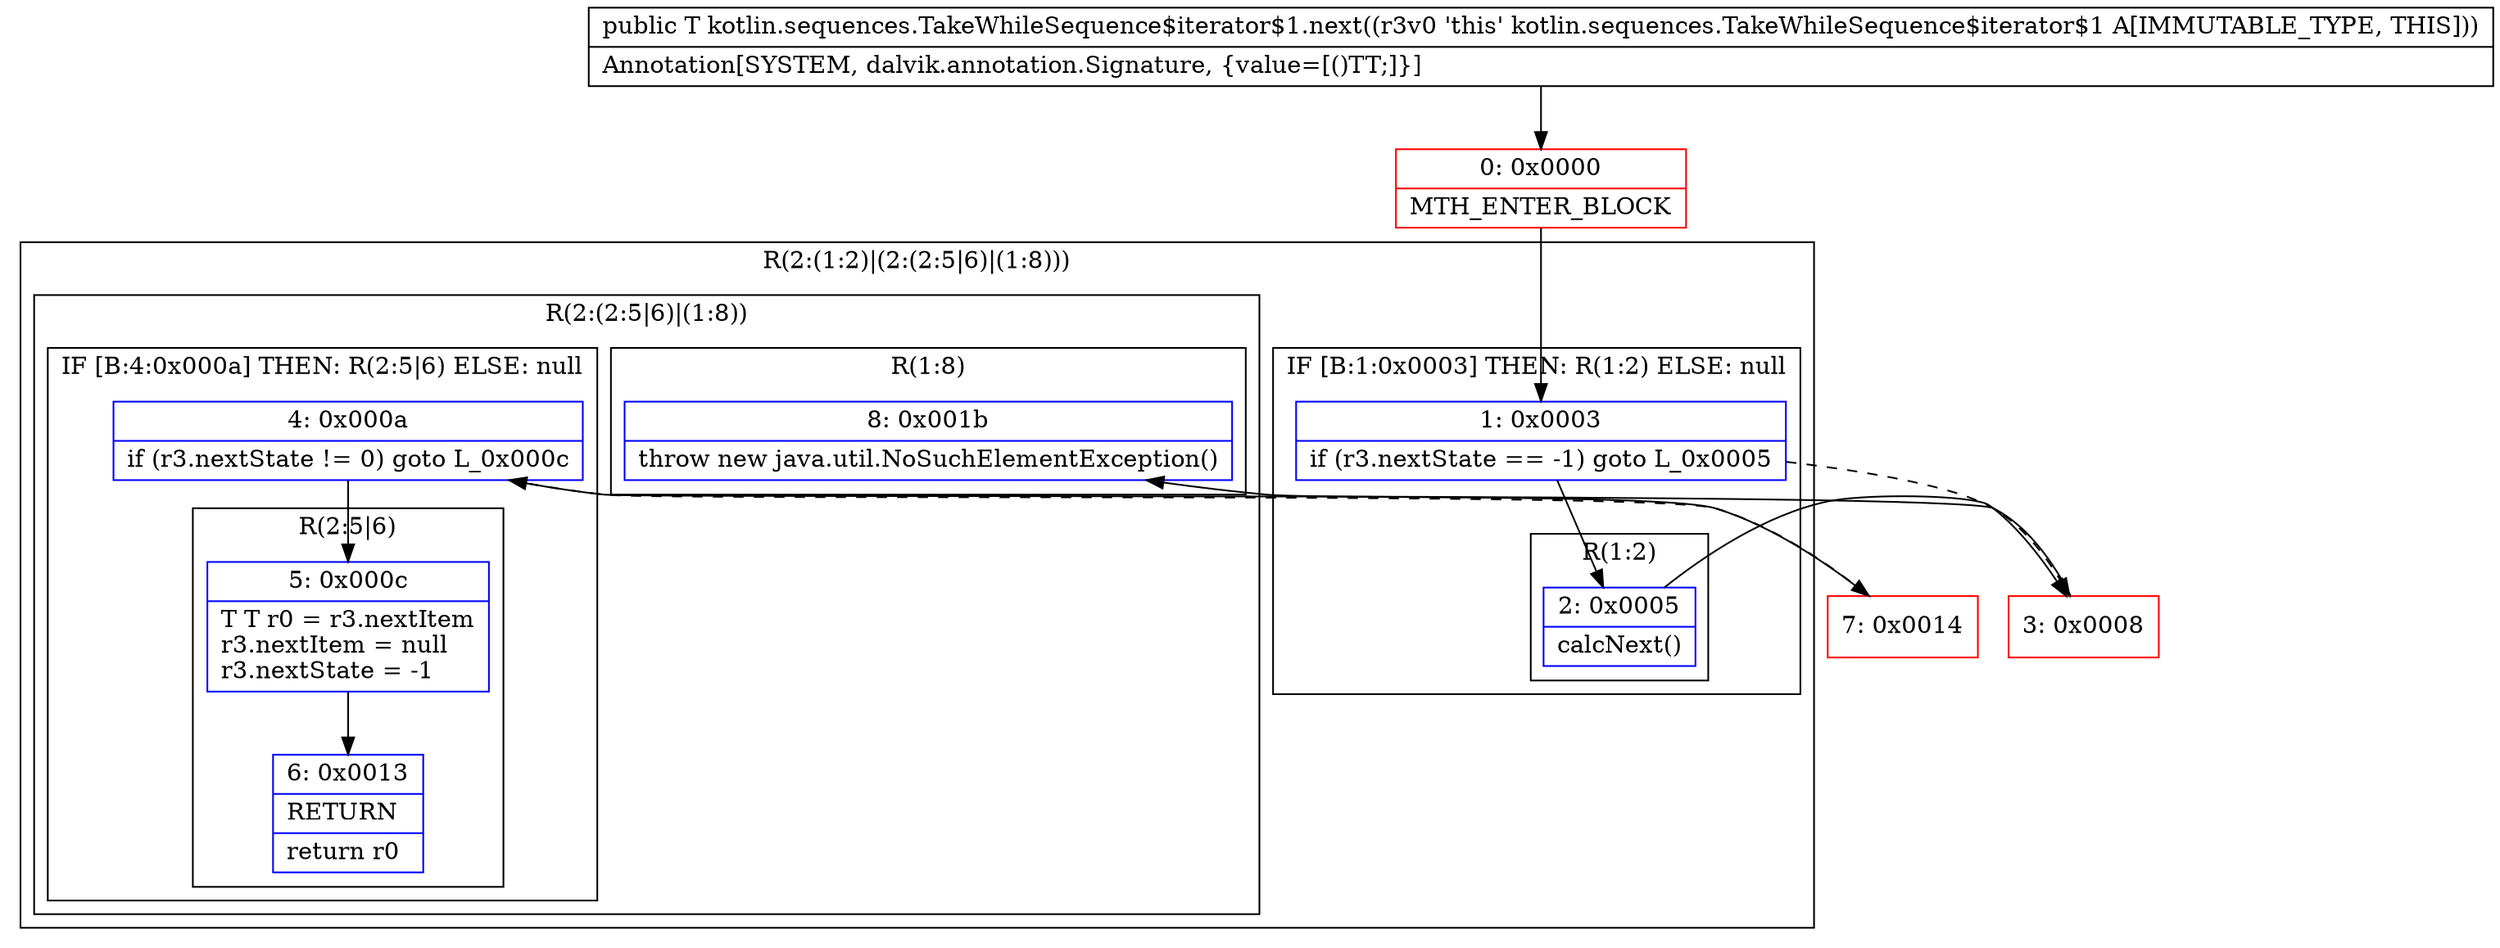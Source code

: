 digraph "CFG forkotlin.sequences.TakeWhileSequence$iterator$1.next()Ljava\/lang\/Object;" {
subgraph cluster_Region_170780661 {
label = "R(2:(1:2)|(2:(2:5|6)|(1:8)))";
node [shape=record,color=blue];
subgraph cluster_IfRegion_201612493 {
label = "IF [B:1:0x0003] THEN: R(1:2) ELSE: null";
node [shape=record,color=blue];
Node_1 [shape=record,label="{1\:\ 0x0003|if (r3.nextState == \-1) goto L_0x0005\l}"];
subgraph cluster_Region_992776575 {
label = "R(1:2)";
node [shape=record,color=blue];
Node_2 [shape=record,label="{2\:\ 0x0005|calcNext()\l}"];
}
}
subgraph cluster_Region_1945913089 {
label = "R(2:(2:5|6)|(1:8))";
node [shape=record,color=blue];
subgraph cluster_IfRegion_369820868 {
label = "IF [B:4:0x000a] THEN: R(2:5|6) ELSE: null";
node [shape=record,color=blue];
Node_4 [shape=record,label="{4\:\ 0x000a|if (r3.nextState != 0) goto L_0x000c\l}"];
subgraph cluster_Region_270430836 {
label = "R(2:5|6)";
node [shape=record,color=blue];
Node_5 [shape=record,label="{5\:\ 0x000c|T T r0 = r3.nextItem\lr3.nextItem = null\lr3.nextState = \-1\l}"];
Node_6 [shape=record,label="{6\:\ 0x0013|RETURN\l|return r0\l}"];
}
}
subgraph cluster_Region_952619260 {
label = "R(1:8)";
node [shape=record,color=blue];
Node_8 [shape=record,label="{8\:\ 0x001b|throw new java.util.NoSuchElementException()\l}"];
}
}
}
Node_0 [shape=record,color=red,label="{0\:\ 0x0000|MTH_ENTER_BLOCK\l}"];
Node_3 [shape=record,color=red,label="{3\:\ 0x0008}"];
Node_7 [shape=record,color=red,label="{7\:\ 0x0014}"];
MethodNode[shape=record,label="{public T kotlin.sequences.TakeWhileSequence$iterator$1.next((r3v0 'this' kotlin.sequences.TakeWhileSequence$iterator$1 A[IMMUTABLE_TYPE, THIS]))  | Annotation[SYSTEM, dalvik.annotation.Signature, \{value=[()TT;]\}]\l}"];
MethodNode -> Node_0;
Node_1 -> Node_2;
Node_1 -> Node_3[style=dashed];
Node_2 -> Node_3;
Node_4 -> Node_5;
Node_4 -> Node_7[style=dashed];
Node_5 -> Node_6;
Node_0 -> Node_1;
Node_3 -> Node_4;
Node_7 -> Node_8;
}

